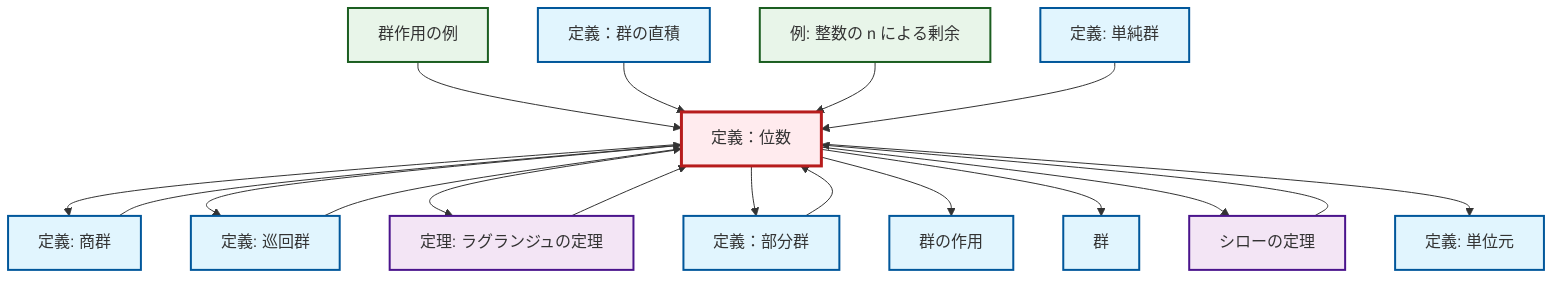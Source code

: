 graph TD
    classDef definition fill:#e1f5fe,stroke:#01579b,stroke-width:2px
    classDef theorem fill:#f3e5f5,stroke:#4a148c,stroke-width:2px
    classDef axiom fill:#fff3e0,stroke:#e65100,stroke-width:2px
    classDef example fill:#e8f5e9,stroke:#1b5e20,stroke-width:2px
    classDef current fill:#ffebee,stroke:#b71c1c,stroke-width:3px
    ex-group-action-examples["群作用の例"]:::example
    thm-sylow["シローの定理"]:::theorem
    thm-lagrange["定理: ラグランジュの定理"]:::theorem
    def-quotient-group["定義: 商群"]:::definition
    def-direct-product["定義：群の直積"]:::definition
    def-subgroup["定義：部分群"]:::definition
    def-group-action["群の作用"]:::definition
    def-identity-element["定義: 単位元"]:::definition
    def-group["群"]:::definition
    def-order["定義：位数"]:::definition
    ex-quotient-integers-mod-n["例: 整数の n による剰余"]:::example
    def-cyclic-group["定義: 巡回群"]:::definition
    def-simple-group["定義: 単純群"]:::definition
    def-order --> def-quotient-group
    def-order --> def-cyclic-group
    ex-group-action-examples --> def-order
    def-order --> thm-lagrange
    def-order --> def-subgroup
    def-direct-product --> def-order
    def-subgroup --> def-order
    def-order --> def-group-action
    def-order --> def-group
    thm-lagrange --> def-order
    def-order --> thm-sylow
    def-order --> def-identity-element
    ex-quotient-integers-mod-n --> def-order
    def-simple-group --> def-order
    def-cyclic-group --> def-order
    thm-sylow --> def-order
    def-quotient-group --> def-order
    class def-order current